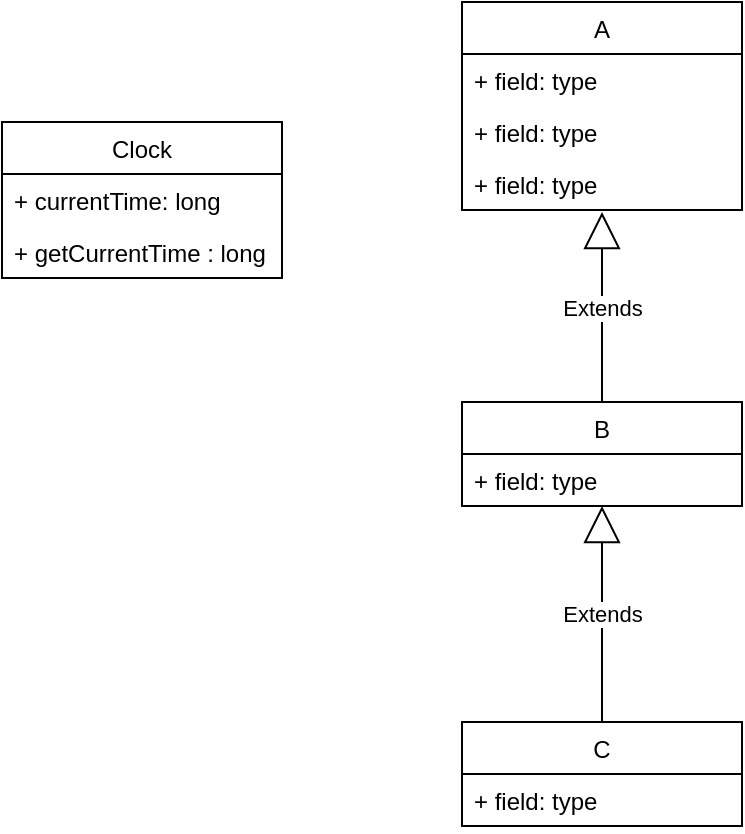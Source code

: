<mxfile version="13.10.9" type="github"><diagram id="XSwG79xWMj9c_nImsFrw" name="Page-1"><mxGraphModel dx="722" dy="516" grid="1" gridSize="10" guides="1" tooltips="1" connect="1" arrows="1" fold="1" page="1" pageScale="1" pageWidth="827" pageHeight="1169" math="0" shadow="0"><root><mxCell id="0"/><mxCell id="1" parent="0"/><mxCell id="3MOt-6vt_xyRl24QRrEa-1" value="Clock" style="swimlane;fontStyle=0;childLayout=stackLayout;horizontal=1;startSize=26;fillColor=none;horizontalStack=0;resizeParent=1;resizeParentMax=0;resizeLast=0;collapsible=1;marginBottom=0;" parent="1" vertex="1"><mxGeometry x="100" y="100" width="140" height="78" as="geometry"/></mxCell><mxCell id="3MOt-6vt_xyRl24QRrEa-2" value="+ currentTime: long" style="text;strokeColor=none;fillColor=none;align=left;verticalAlign=top;spacingLeft=4;spacingRight=4;overflow=hidden;rotatable=0;points=[[0,0.5],[1,0.5]];portConstraint=eastwest;" parent="3MOt-6vt_xyRl24QRrEa-1" vertex="1"><mxGeometry y="26" width="140" height="26" as="geometry"/></mxCell><mxCell id="3MOt-6vt_xyRl24QRrEa-4" value="+ getCurrentTime : long" style="text;strokeColor=none;fillColor=none;align=left;verticalAlign=top;spacingLeft=4;spacingRight=4;overflow=hidden;rotatable=0;points=[[0,0.5],[1,0.5]];portConstraint=eastwest;" parent="3MOt-6vt_xyRl24QRrEa-1" vertex="1"><mxGeometry y="52" width="140" height="26" as="geometry"/></mxCell><mxCell id="3MOt-6vt_xyRl24QRrEa-5" value="A" style="swimlane;fontStyle=0;childLayout=stackLayout;horizontal=1;startSize=26;fillColor=none;horizontalStack=0;resizeParent=1;resizeParentMax=0;resizeLast=0;collapsible=1;marginBottom=0;" parent="1" vertex="1"><mxGeometry x="330" y="40" width="140" height="104" as="geometry"/></mxCell><mxCell id="3MOt-6vt_xyRl24QRrEa-6" value="+ field: type" style="text;strokeColor=none;fillColor=none;align=left;verticalAlign=top;spacingLeft=4;spacingRight=4;overflow=hidden;rotatable=0;points=[[0,0.5],[1,0.5]];portConstraint=eastwest;" parent="3MOt-6vt_xyRl24QRrEa-5" vertex="1"><mxGeometry y="26" width="140" height="26" as="geometry"/></mxCell><mxCell id="3MOt-6vt_xyRl24QRrEa-7" value="+ field: type" style="text;strokeColor=none;fillColor=none;align=left;verticalAlign=top;spacingLeft=4;spacingRight=4;overflow=hidden;rotatable=0;points=[[0,0.5],[1,0.5]];portConstraint=eastwest;" parent="3MOt-6vt_xyRl24QRrEa-5" vertex="1"><mxGeometry y="52" width="140" height="26" as="geometry"/></mxCell><mxCell id="3MOt-6vt_xyRl24QRrEa-8" value="+ field: type" style="text;strokeColor=none;fillColor=none;align=left;verticalAlign=top;spacingLeft=4;spacingRight=4;overflow=hidden;rotatable=0;points=[[0,0.5],[1,0.5]];portConstraint=eastwest;" parent="3MOt-6vt_xyRl24QRrEa-5" vertex="1"><mxGeometry y="78" width="140" height="26" as="geometry"/></mxCell><mxCell id="3MOt-6vt_xyRl24QRrEa-9" value="B" style="swimlane;fontStyle=0;childLayout=stackLayout;horizontal=1;startSize=26;fillColor=none;horizontalStack=0;resizeParent=1;resizeParentMax=0;resizeLast=0;collapsible=1;marginBottom=0;" parent="1" vertex="1"><mxGeometry x="330" y="240" width="140" height="52" as="geometry"/></mxCell><mxCell id="3MOt-6vt_xyRl24QRrEa-10" value="+ field: type" style="text;strokeColor=none;fillColor=none;align=left;verticalAlign=top;spacingLeft=4;spacingRight=4;overflow=hidden;rotatable=0;points=[[0,0.5],[1,0.5]];portConstraint=eastwest;" parent="3MOt-6vt_xyRl24QRrEa-9" vertex="1"><mxGeometry y="26" width="140" height="26" as="geometry"/></mxCell><mxCell id="3MOt-6vt_xyRl24QRrEa-13" value="C" style="swimlane;fontStyle=0;childLayout=stackLayout;horizontal=1;startSize=26;fillColor=none;horizontalStack=0;resizeParent=1;resizeParentMax=0;resizeLast=0;collapsible=1;marginBottom=0;" parent="1" vertex="1"><mxGeometry x="330" y="400" width="140" height="52" as="geometry"/></mxCell><mxCell id="3MOt-6vt_xyRl24QRrEa-14" value="+ field: type" style="text;strokeColor=none;fillColor=none;align=left;verticalAlign=top;spacingLeft=4;spacingRight=4;overflow=hidden;rotatable=0;points=[[0,0.5],[1,0.5]];portConstraint=eastwest;" parent="3MOt-6vt_xyRl24QRrEa-13" vertex="1"><mxGeometry y="26" width="140" height="26" as="geometry"/></mxCell><mxCell id="3MOt-6vt_xyRl24QRrEa-17" value="Extends" style="endArrow=block;endSize=16;endFill=0;html=1;exitX=0.5;exitY=0;exitDx=0;exitDy=0;" parent="1" source="3MOt-6vt_xyRl24QRrEa-9" edge="1"><mxGeometry width="160" relative="1" as="geometry"><mxPoint x="120" y="320" as="sourcePoint"/><mxPoint x="400" y="145" as="targetPoint"/></mxGeometry></mxCell><mxCell id="3MOt-6vt_xyRl24QRrEa-18" value="Extends" style="endArrow=block;endSize=16;endFill=0;html=1;exitX=0.5;exitY=0;exitDx=0;exitDy=0;" parent="1" source="3MOt-6vt_xyRl24QRrEa-13" target="3MOt-6vt_xyRl24QRrEa-10" edge="1"><mxGeometry width="160" relative="1" as="geometry"><mxPoint x="140" y="320" as="sourcePoint"/><mxPoint x="401" y="270" as="targetPoint"/></mxGeometry></mxCell></root></mxGraphModel></diagram></mxfile>